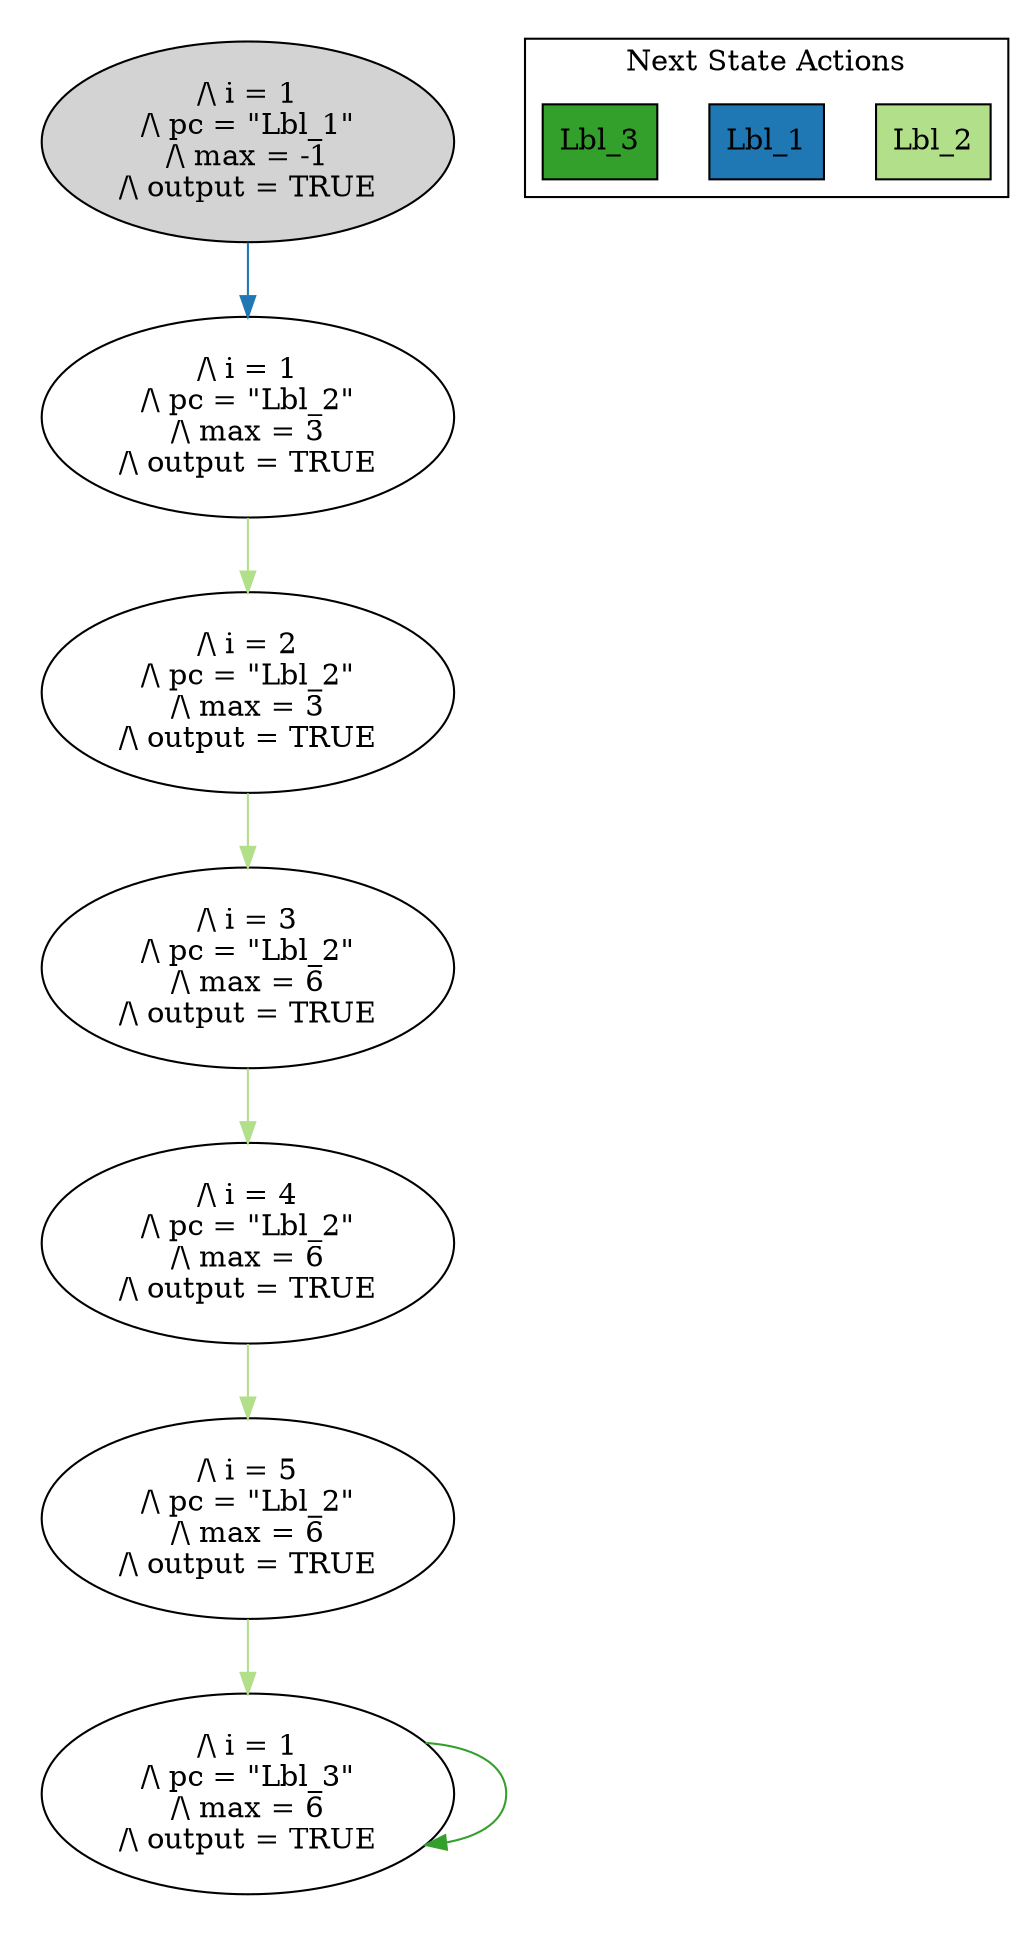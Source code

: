 strict digraph DiskGraph {
edge [colorscheme="paired12"]
nodesep=0.35;
subgraph cluster_graph {
color="white";
-4755187658984938211 [label="/\\ i = 1\n/\\ pc = \"Lbl_1\"\n/\\ max = -1\n/\\ output = TRUE",style = filled]
-4755187658984938211 -> -4801100247765604228 [label="",color="2",fontcolor="2"];
-4801100247765604228 [label="/\\ i = 1\n/\\ pc = \"Lbl_2\"\n/\\ max = 3\n/\\ output = TRUE"];
-4801100247765604228 -> 6419092409713196230 [label="",color="3",fontcolor="3"];
6419092409713196230 [label="/\\ i = 2\n/\\ pc = \"Lbl_2\"\n/\\ max = 3\n/\\ output = TRUE"];
6419092409713196230 -> 8503568540605382949 [label="",color="3",fontcolor="3"];
8503568540605382949 [label="/\\ i = 3\n/\\ pc = \"Lbl_2\"\n/\\ max = 6\n/\\ output = TRUE"];
8503568540605382949 -> 6955168845303954214 [label="",color="3",fontcolor="3"];
6955168845303954214 [label="/\\ i = 4\n/\\ pc = \"Lbl_2\"\n/\\ max = 6\n/\\ output = TRUE"];
6955168845303954214 -> 4376470729241954480 [label="",color="3",fontcolor="3"];
4376470729241954480 [label="/\\ i = 5\n/\\ pc = \"Lbl_2\"\n/\\ max = 6\n/\\ output = TRUE"];
4376470729241954480 -> 1167787314340359614 [label="",color="3",fontcolor="3"];
1167787314340359614 [label="/\\ i = 1\n/\\ pc = \"Lbl_3\"\n/\\ max = 6\n/\\ output = TRUE"];
1167787314340359614 -> 1167787314340359614 [label="",color="4",fontcolor="4"];
{rank = same; -4755187658984938211;}
{rank = same; -4801100247765604228;}
{rank = same; 6419092409713196230;}
{rank = same; 8503568540605382949;}
{rank = same; 6955168845303954214;}
{rank = same; 4376470729241954480;}
{rank = same; 1167787314340359614;}
}
subgraph cluster_legend {graph[style=bold];label = "Next State Actions" style="solid"
node [ labeljust="l",colorscheme="paired12",style=filled,shape=record ]
Lbl_2 [label="Lbl_2",fillcolor=3]
Lbl_1 [label="Lbl_1",fillcolor=2]
Lbl_3 [label="Lbl_3",fillcolor=4]
}}